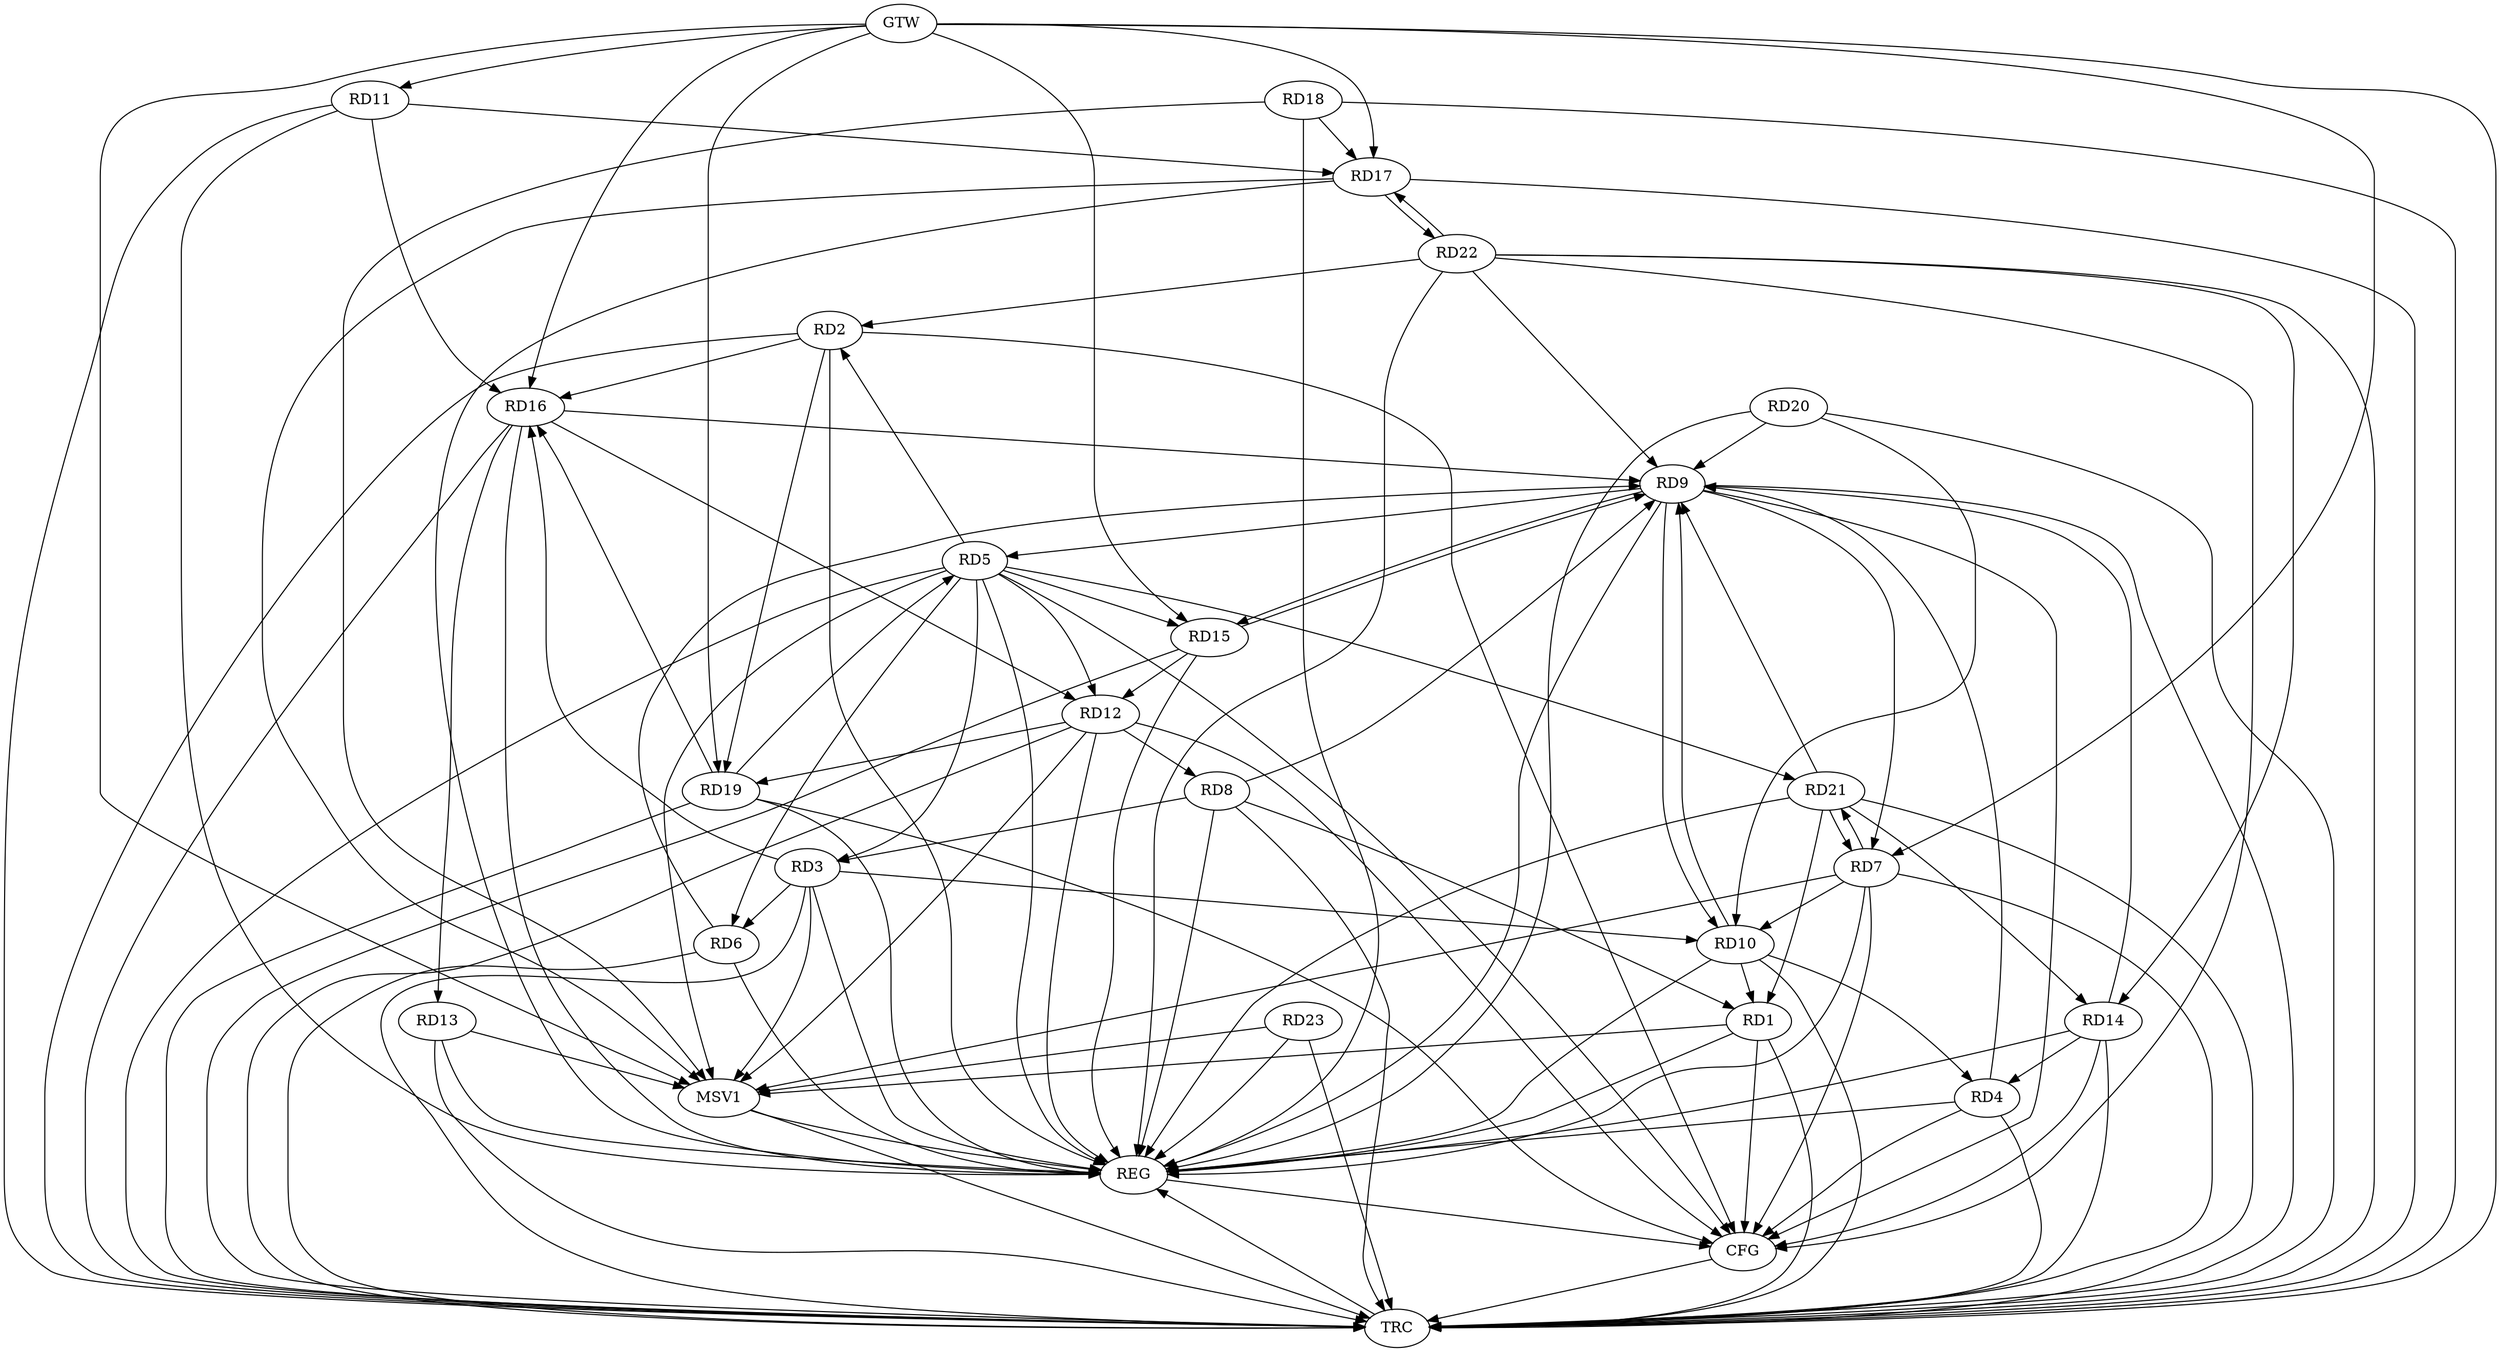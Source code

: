 strict digraph G {
  RD1 [ label="RD1" ];
  RD2 [ label="RD2" ];
  RD3 [ label="RD3" ];
  RD4 [ label="RD4" ];
  RD5 [ label="RD5" ];
  RD6 [ label="RD6" ];
  RD7 [ label="RD7" ];
  RD8 [ label="RD8" ];
  RD9 [ label="RD9" ];
  RD10 [ label="RD10" ];
  RD11 [ label="RD11" ];
  RD12 [ label="RD12" ];
  RD13 [ label="RD13" ];
  RD14 [ label="RD14" ];
  RD15 [ label="RD15" ];
  RD16 [ label="RD16" ];
  RD17 [ label="RD17" ];
  RD18 [ label="RD18" ];
  RD19 [ label="RD19" ];
  RD20 [ label="RD20" ];
  RD21 [ label="RD21" ];
  RD22 [ label="RD22" ];
  RD23 [ label="RD23" ];
  GTW [ label="GTW" ];
  REG [ label="REG" ];
  CFG [ label="CFG" ];
  TRC [ label="TRC" ];
  MSV1 [ label="MSV1" ];
  RD8 -> RD1;
  RD10 -> RD1;
  RD21 -> RD1;
  RD5 -> RD2;
  RD2 -> RD16;
  RD2 -> RD19;
  RD22 -> RD2;
  RD5 -> RD3;
  RD3 -> RD6;
  RD8 -> RD3;
  RD3 -> RD10;
  RD3 -> RD16;
  RD10 -> RD4;
  RD14 -> RD4;
  RD5 -> RD6;
  RD9 -> RD5;
  RD5 -> RD12;
  RD5 -> RD15;
  RD19 -> RD5;
  RD5 -> RD21;
  RD9 -> RD7;
  RD7 -> RD10;
  RD7 -> RD21;
  RD21 -> RD7;
  RD12 -> RD8;
  RD9 -> RD10;
  RD9 -> RD15;
  RD20 -> RD10;
  RD11 -> RD16;
  RD11 -> RD17;
  RD15 -> RD12;
  RD16 -> RD12;
  RD12 -> RD19;
  RD16 -> RD13;
  RD21 -> RD14;
  RD22 -> RD14;
  RD19 -> RD16;
  RD18 -> RD17;
  RD17 -> RD22;
  RD22 -> RD17;
  GTW -> RD17;
  GTW -> RD16;
  GTW -> RD11;
  GTW -> RD19;
  GTW -> RD7;
  GTW -> RD15;
  RD1 -> REG;
  RD2 -> REG;
  RD3 -> REG;
  RD4 -> REG;
  RD5 -> REG;
  RD6 -> REG;
  RD7 -> REG;
  RD8 -> REG;
  RD9 -> REG;
  RD10 -> REG;
  RD11 -> REG;
  RD12 -> REG;
  RD13 -> REG;
  RD14 -> REG;
  RD15 -> REG;
  RD16 -> REG;
  RD17 -> REG;
  RD18 -> REG;
  RD19 -> REG;
  RD20 -> REG;
  RD21 -> REG;
  RD22 -> REG;
  RD23 -> REG;
  RD5 -> CFG;
  RD2 -> CFG;
  RD4 -> CFG;
  RD12 -> CFG;
  RD14 -> CFG;
  RD9 -> CFG;
  RD7 -> CFG;
  RD19 -> CFG;
  RD22 -> CFG;
  RD1 -> CFG;
  REG -> CFG;
  RD1 -> TRC;
  RD2 -> TRC;
  RD3 -> TRC;
  RD4 -> TRC;
  RD5 -> TRC;
  RD6 -> TRC;
  RD7 -> TRC;
  RD8 -> TRC;
  RD9 -> TRC;
  RD10 -> TRC;
  RD11 -> TRC;
  RD12 -> TRC;
  RD13 -> TRC;
  RD14 -> TRC;
  RD15 -> TRC;
  RD16 -> TRC;
  RD17 -> TRC;
  RD18 -> TRC;
  RD19 -> TRC;
  RD20 -> TRC;
  RD21 -> TRC;
  RD22 -> TRC;
  RD23 -> TRC;
  GTW -> TRC;
  CFG -> TRC;
  TRC -> REG;
  RD14 -> RD9;
  RD4 -> RD9;
  RD20 -> RD9;
  RD22 -> RD9;
  RD16 -> RD9;
  RD6 -> RD9;
  RD8 -> RD9;
  RD10 -> RD9;
  RD21 -> RD9;
  RD15 -> RD9;
  RD5 -> MSV1;
  RD7 -> MSV1;
  RD12 -> MSV1;
  RD17 -> MSV1;
  RD18 -> MSV1;
  GTW -> MSV1;
  RD3 -> MSV1;
  RD1 -> MSV1;
  RD13 -> MSV1;
  RD23 -> MSV1;
  MSV1 -> REG;
  MSV1 -> TRC;
}
